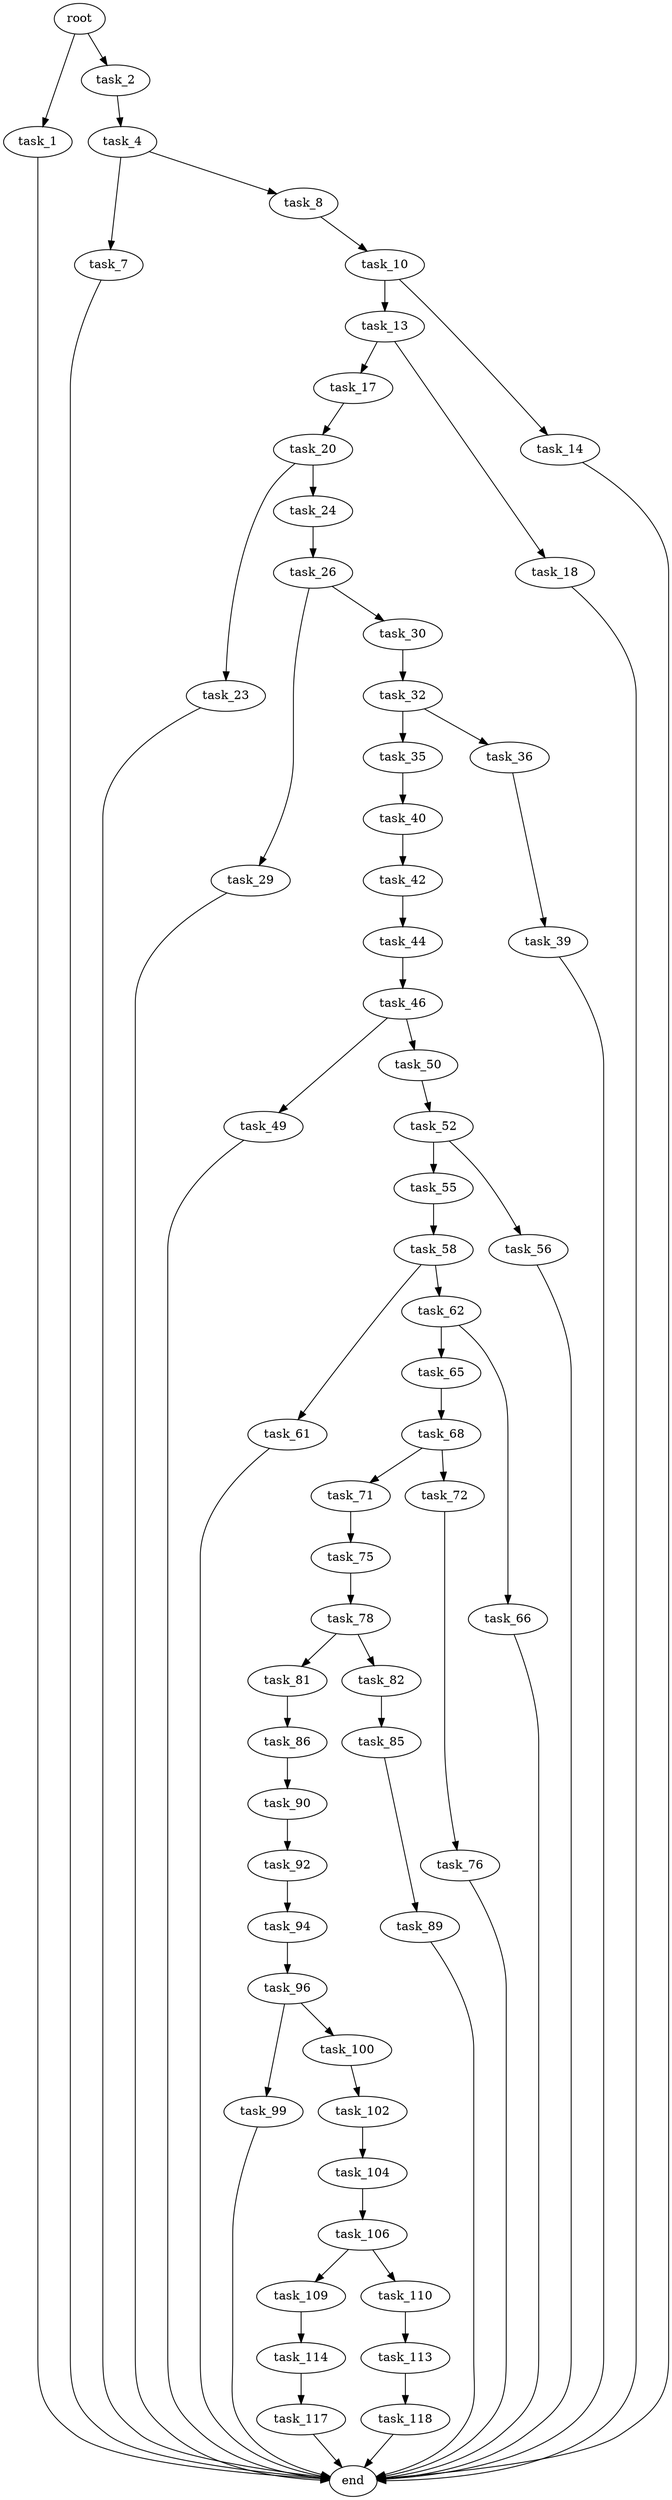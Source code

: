 digraph G {
  root [size="0.000000"];
  task_1 [size="482980813172.000000"];
  task_2 [size="424467831665.000000"];
  task_4 [size="356737932671.000000"];
  task_7 [size="364872220537.000000"];
  task_8 [size="14662815732.000000"];
  task_10 [size="13722599200.000000"];
  task_13 [size="28991029248.000000"];
  task_14 [size="231928233984.000000"];
  task_17 [size="32367616490.000000"];
  task_18 [size="1077983039178.000000"];
  task_20 [size="282636279374.000000"];
  task_23 [size="134217728000.000000"];
  task_24 [size="99277060337.000000"];
  task_26 [size="549755813888.000000"];
  task_29 [size="598831335157.000000"];
  task_30 [size="187063716093.000000"];
  task_32 [size="549755813888.000000"];
  task_35 [size="138340759521.000000"];
  task_36 [size="231928233984.000000"];
  task_39 [size="7286066962.000000"];
  task_40 [size="748541640885.000000"];
  task_42 [size="50226811746.000000"];
  task_44 [size="134217728000.000000"];
  task_46 [size="327433789138.000000"];
  task_49 [size="8142851329.000000"];
  task_50 [size="231928233984.000000"];
  task_52 [size="368293445632.000000"];
  task_55 [size="36024161029.000000"];
  task_56 [size="902618404008.000000"];
  task_58 [size="62252368913.000000"];
  task_61 [size="368293445632.000000"];
  task_62 [size="782757789696.000000"];
  task_65 [size="68719476736.000000"];
  task_66 [size="782757789696.000000"];
  task_68 [size="7686493452.000000"];
  task_71 [size="211118095793.000000"];
  task_72 [size="209820252075.000000"];
  task_75 [size="782757789696.000000"];
  task_76 [size="135894389474.000000"];
  task_78 [size="28991029248.000000"];
  task_81 [size="368293445632.000000"];
  task_82 [size="12310657754.000000"];
  task_85 [size="231928233984.000000"];
  task_86 [size="22348276859.000000"];
  task_89 [size="18854328276.000000"];
  task_90 [size="134217728000.000000"];
  task_92 [size="311340646957.000000"];
  task_94 [size="134217728000.000000"];
  task_96 [size="782757789696.000000"];
  task_99 [size="1009412827280.000000"];
  task_100 [size="231928233984.000000"];
  task_102 [size="134217728000.000000"];
  task_104 [size="8589934592.000000"];
  task_106 [size="1139097103929.000000"];
  task_109 [size="8589934592.000000"];
  task_110 [size="41633043485.000000"];
  task_113 [size="68719476736.000000"];
  task_114 [size="134217728000.000000"];
  task_117 [size="28991029248.000000"];
  task_118 [size="76079597337.000000"];
  end [size="0.000000"];

  root -> task_1 [size="1.000000"];
  root -> task_2 [size="1.000000"];
  task_1 -> end [size="1.000000"];
  task_2 -> task_4 [size="536870912.000000"];
  task_4 -> task_7 [size="411041792.000000"];
  task_4 -> task_8 [size="411041792.000000"];
  task_7 -> end [size="1.000000"];
  task_8 -> task_10 [size="33554432.000000"];
  task_10 -> task_13 [size="301989888.000000"];
  task_10 -> task_14 [size="301989888.000000"];
  task_13 -> task_17 [size="75497472.000000"];
  task_13 -> task_18 [size="75497472.000000"];
  task_14 -> end [size="1.000000"];
  task_17 -> task_20 [size="134217728.000000"];
  task_18 -> end [size="1.000000"];
  task_20 -> task_23 [size="209715200.000000"];
  task_20 -> task_24 [size="209715200.000000"];
  task_23 -> end [size="1.000000"];
  task_24 -> task_26 [size="75497472.000000"];
  task_26 -> task_29 [size="536870912.000000"];
  task_26 -> task_30 [size="536870912.000000"];
  task_29 -> end [size="1.000000"];
  task_30 -> task_32 [size="134217728.000000"];
  task_32 -> task_35 [size="536870912.000000"];
  task_32 -> task_36 [size="536870912.000000"];
  task_35 -> task_40 [size="134217728.000000"];
  task_36 -> task_39 [size="301989888.000000"];
  task_39 -> end [size="1.000000"];
  task_40 -> task_42 [size="536870912.000000"];
  task_42 -> task_44 [size="75497472.000000"];
  task_44 -> task_46 [size="209715200.000000"];
  task_46 -> task_49 [size="301989888.000000"];
  task_46 -> task_50 [size="301989888.000000"];
  task_49 -> end [size="1.000000"];
  task_50 -> task_52 [size="301989888.000000"];
  task_52 -> task_55 [size="411041792.000000"];
  task_52 -> task_56 [size="411041792.000000"];
  task_55 -> task_58 [size="33554432.000000"];
  task_56 -> end [size="1.000000"];
  task_58 -> task_61 [size="134217728.000000"];
  task_58 -> task_62 [size="134217728.000000"];
  task_61 -> end [size="1.000000"];
  task_62 -> task_65 [size="679477248.000000"];
  task_62 -> task_66 [size="679477248.000000"];
  task_65 -> task_68 [size="134217728.000000"];
  task_66 -> end [size="1.000000"];
  task_68 -> task_71 [size="301989888.000000"];
  task_68 -> task_72 [size="301989888.000000"];
  task_71 -> task_75 [size="838860800.000000"];
  task_72 -> task_76 [size="536870912.000000"];
  task_75 -> task_78 [size="679477248.000000"];
  task_76 -> end [size="1.000000"];
  task_78 -> task_81 [size="75497472.000000"];
  task_78 -> task_82 [size="75497472.000000"];
  task_81 -> task_86 [size="411041792.000000"];
  task_82 -> task_85 [size="838860800.000000"];
  task_85 -> task_89 [size="301989888.000000"];
  task_86 -> task_90 [size="679477248.000000"];
  task_89 -> end [size="1.000000"];
  task_90 -> task_92 [size="209715200.000000"];
  task_92 -> task_94 [size="209715200.000000"];
  task_94 -> task_96 [size="209715200.000000"];
  task_96 -> task_99 [size="679477248.000000"];
  task_96 -> task_100 [size="679477248.000000"];
  task_99 -> end [size="1.000000"];
  task_100 -> task_102 [size="301989888.000000"];
  task_102 -> task_104 [size="209715200.000000"];
  task_104 -> task_106 [size="33554432.000000"];
  task_106 -> task_109 [size="838860800.000000"];
  task_106 -> task_110 [size="838860800.000000"];
  task_109 -> task_114 [size="33554432.000000"];
  task_110 -> task_113 [size="679477248.000000"];
  task_113 -> task_118 [size="134217728.000000"];
  task_114 -> task_117 [size="209715200.000000"];
  task_117 -> end [size="1.000000"];
  task_118 -> end [size="1.000000"];
}
